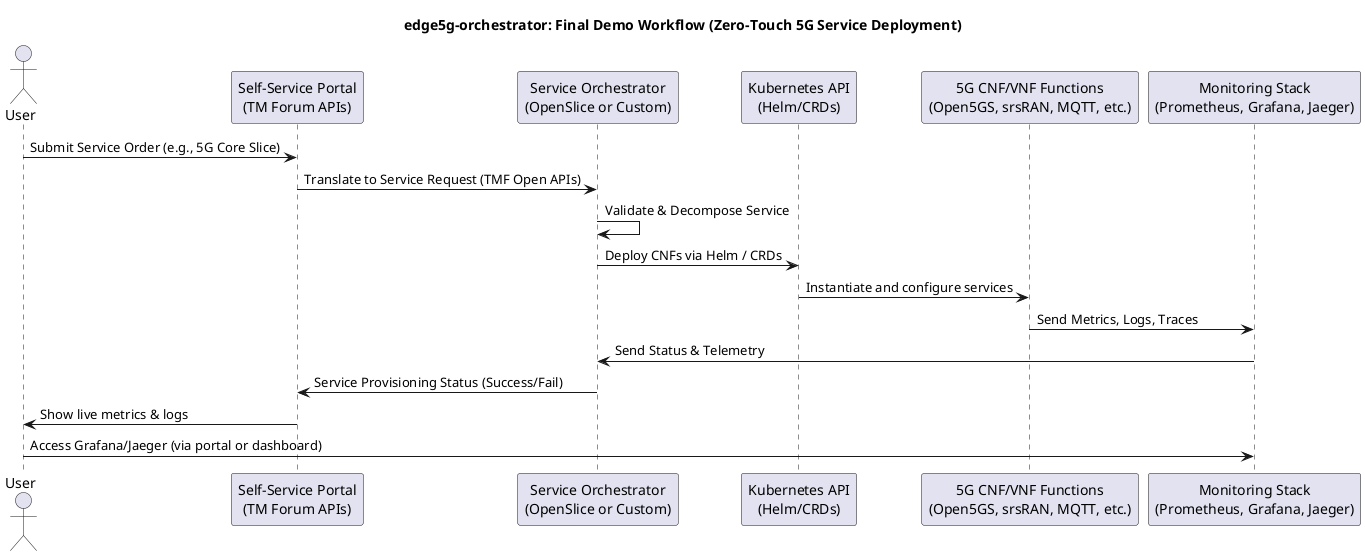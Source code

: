 @startuml
title edge5g-orchestrator: Final Demo Workflow (Zero-Touch 5G Service Deployment)

actor User
participant "Self-Service Portal\n(TM Forum APIs)" as Portal
participant "Service Orchestrator\n(OpenSlice or Custom)" as Orchestrator
participant "Kubernetes API\n(Helm/CRDs)" as K8s
participant "5G CNF/VNF Functions\n(Open5GS, srsRAN, MQTT, etc.)" as CNFs
participant "Monitoring Stack\n(Prometheus, Grafana, Jaeger)" as Monitoring

User -> Portal: Submit Service Order (e.g., 5G Core Slice)
Portal -> Orchestrator: Translate to Service Request (TMF Open APIs)
Orchestrator -> Orchestrator: Validate & Decompose Service
Orchestrator -> K8s: Deploy CNFs via Helm / CRDs
K8s -> CNFs: Instantiate and configure services
CNFs -> Monitoring: Send Metrics, Logs, Traces

Monitoring -> Orchestrator: Send Status & Telemetry
Orchestrator -> Portal: Service Provisioning Status (Success/Fail)
Portal -> User: Show live metrics & logs

User -> Monitoring: Access Grafana/Jaeger (via portal or dashboard)

@enduml
